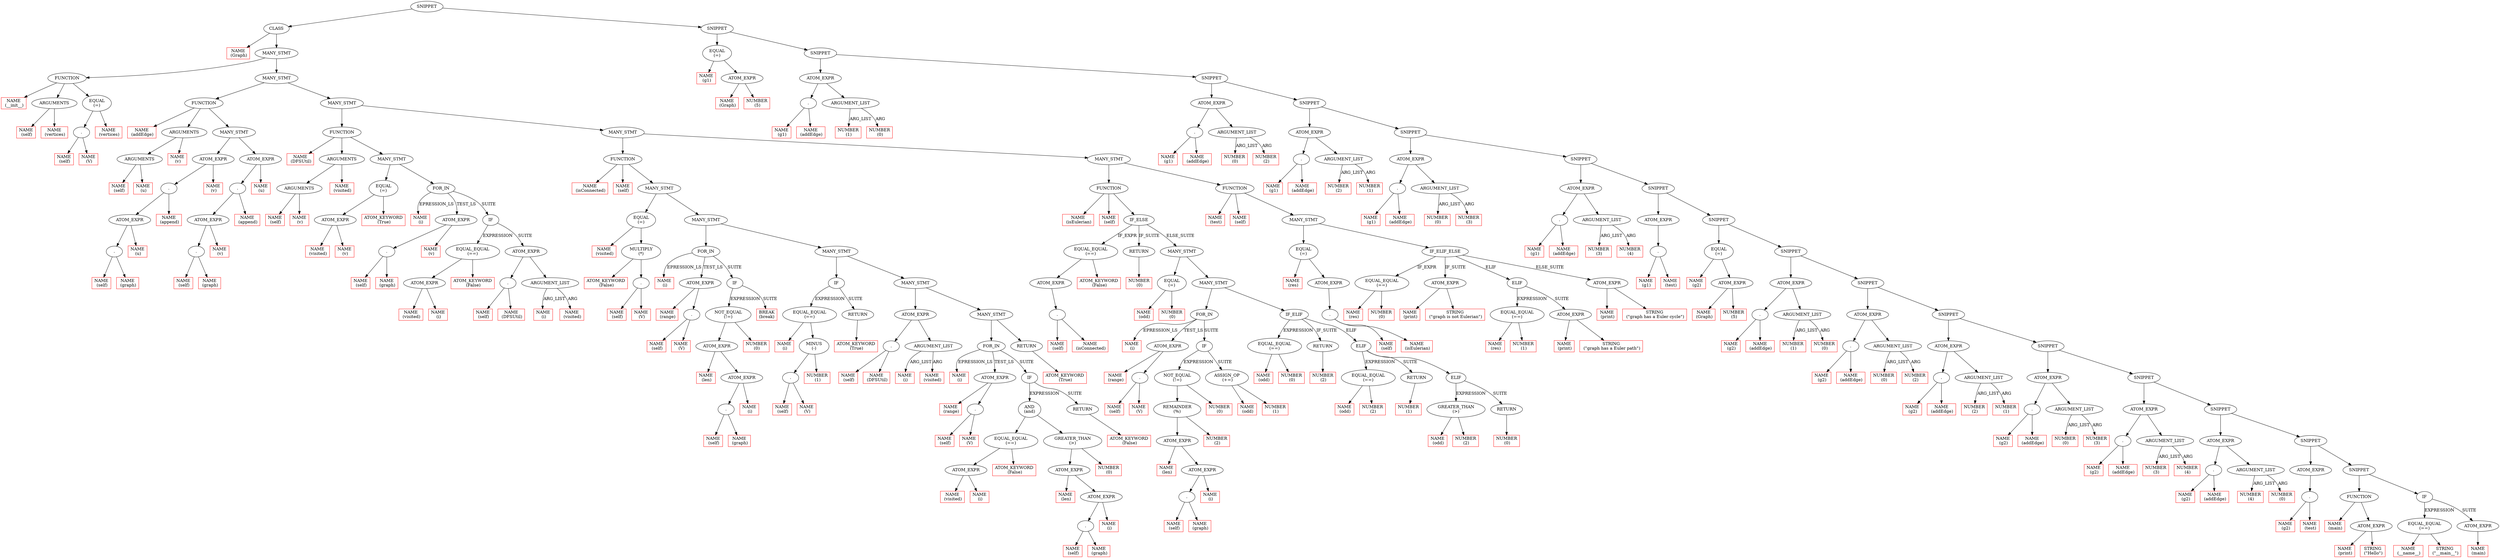 digraph ASTVisual {
 ordering = out ;
10 [ label="NAME
 (self)", color = "red", shape="box"]
20 [ label="NAME
 (vertices)", color = "red", shape="box"]
30 [ label="ARGUMENTS"]
40 [ label="NAME
 (self)", color = "red", shape="box"]
50 [ label="."]
60 [ label="NAME
 (V)", color = "red", shape="box"]
70 [ label="NAME
 (vertices)", color = "red", shape="box"]
80 [ label="EQUAL
(=)"]
90 [ label="FUNCTION"]
100 [ label="NAME
 (__init__)", color = "red", shape="box"]
110 [ label="NAME
 (self)", color = "red", shape="box"]
120 [ label="NAME
 (u)", color = "red", shape="box"]
130 [ label="ARGUMENTS"]
140 [ label="NAME
 (v)", color = "red", shape="box"]
150 [ label="ARGUMENTS"]
160 [ label="NAME
 (self)", color = "red", shape="box"]
170 [ label="."]
180 [ label="NAME
 (graph)", color = "red", shape="box"]
190 [ label="NAME
 (u)", color = "red", shape="box"]
200 [ label="ATOM_EXPR"]
210 [ label="."]
220 [ label="NAME
 (append)", color = "red", shape="box"]
230 [ label="NAME
 (v)", color = "red", shape="box"]
240 [ label="ATOM_EXPR"]
250 [ label="NAME
 (self)", color = "red", shape="box"]
260 [ label="."]
270 [ label="NAME
 (graph)", color = "red", shape="box"]
280 [ label="NAME
 (v)", color = "red", shape="box"]
290 [ label="ATOM_EXPR"]
300 [ label="."]
310 [ label="NAME
 (append)", color = "red", shape="box"]
320 [ label="NAME
 (u)", color = "red", shape="box"]
330 [ label="ATOM_EXPR"]
340 [ label="MANY_STMT"]
350 [ label="FUNCTION"]
360 [ label="NAME
 (addEdge)", color = "red", shape="box"]
370 [ label="NAME
 (self)", color = "red", shape="box"]
380 [ label="NAME
 (v)", color = "red", shape="box"]
390 [ label="ARGUMENTS"]
400 [ label="NAME
 (visited)", color = "red", shape="box"]
410 [ label="ARGUMENTS"]
420 [ label="NAME
 (visited)", color = "red", shape="box"]
430 [ label="NAME
 (v)", color = "red", shape="box"]
440 [ label="ATOM_EXPR"]
450 [ label="ATOM_KEYWORD
 (True)", color = "red", shape="box"]
460 [ label="EQUAL
(=)"]
470 [ label="NAME
 (i)", color = "red", shape="box"]
480 [ label="NAME
 (self)", color = "red", shape="box"]
490 [ label="."]
500 [ label="NAME
 (graph)", color = "red", shape="box"]
510 [ label="NAME
 (v)", color = "red", shape="box"]
520 [ label="ATOM_EXPR"]
530 [ label="NAME
 (visited)", color = "red", shape="box"]
540 [ label="NAME
 (i)", color = "red", shape="box"]
550 [ label="ATOM_EXPR"]
560 [ label="EQUAL_EQUAL
(==)"]
570 [ label="ATOM_KEYWORD
 (False)", color = "red", shape="box"]
580 [ label="NAME
 (self)", color = "red", shape="box"]
590 [ label="."]
600 [ label="NAME
 (DFSUtil)", color = "red", shape="box"]
610 [ label="NAME
 (i)", color = "red", shape="box"]
620 [ label="NAME
 (visited)", color = "red", shape="box"]
630 [ label="ARGUMENT_LIST"]
640 [ label="ATOM_EXPR"]
650 [ label="IF"]
660 [ label="FOR_IN"]
670 [ label="MANY_STMT"]
680 [ label="FUNCTION"]
690 [ label="NAME
 (DFSUtil)", color = "red", shape="box"]
700 [ label="NAME
 (self)", color = "red", shape="box"]
710 [ label="NAME
 (visited)", color = "red", shape="box"]
720 [ label="ATOM_KEYWORD
 (False)", color = "red", shape="box"]
730 [ label="MULTIPLY
(*)"]
740 [ label="NAME
 (self)", color = "red", shape="box"]
750 [ label="."]
760 [ label="NAME
 (V)", color = "red", shape="box"]
770 [ label="EQUAL
(=)"]
780 [ label="NAME
 (i)", color = "red", shape="box"]
790 [ label="NAME
 (range)", color = "red", shape="box"]
800 [ label="NAME
 (self)", color = "red", shape="box"]
810 [ label="."]
820 [ label="NAME
 (V)", color = "red", shape="box"]
830 [ label="ATOM_EXPR"]
840 [ label="NAME
 (len)", color = "red", shape="box"]
850 [ label="NAME
 (self)", color = "red", shape="box"]
860 [ label="."]
870 [ label="NAME
 (graph)", color = "red", shape="box"]
880 [ label="NAME
 (i)", color = "red", shape="box"]
890 [ label="ATOM_EXPR"]
900 [ label="ATOM_EXPR"]
910 [ label="NOT_EQUAL
(!=)"]
920 [ label="NUMBER
 (0)", color = "red", shape="box"]
930 [ label="BREAK
(break)", color = "red", shape="box"]
940 [ label="IF"]
950 [ label="FOR_IN"]
960 [ label="NAME
 (i)", color = "red", shape="box"]
970 [ label="EQUAL_EQUAL
(==)"]
980 [ label="NAME
 (self)", color = "red", shape="box"]
990 [ label="."]
1000 [ label="NAME
 (V)", color = "red", shape="box"]
1010 [ label="NUMBER
 (1)", color = "red", shape="box"]
1020 [ label="MINUS
(-)"]
1030 [ label="ATOM_KEYWORD
 (True)", color = "red", shape="box"]
1040 [ label="RETURN"]
1050 [ label="IF"]
1060 [ label="NAME
 (self)", color = "red", shape="box"]
1070 [ label="."]
1080 [ label="NAME
 (DFSUtil)", color = "red", shape="box"]
1090 [ label="NAME
 (i)", color = "red", shape="box"]
1100 [ label="NAME
 (visited)", color = "red", shape="box"]
1110 [ label="ARGUMENT_LIST"]
1120 [ label="ATOM_EXPR"]
1130 [ label="NAME
 (i)", color = "red", shape="box"]
1140 [ label="NAME
 (range)", color = "red", shape="box"]
1150 [ label="NAME
 (self)", color = "red", shape="box"]
1160 [ label="."]
1170 [ label="NAME
 (V)", color = "red", shape="box"]
1180 [ label="ATOM_EXPR"]
1190 [ label="NAME
 (visited)", color = "red", shape="box"]
1200 [ label="NAME
 (i)", color = "red", shape="box"]
1210 [ label="ATOM_EXPR"]
1220 [ label="EQUAL_EQUAL
(==)"]
1230 [ label="ATOM_KEYWORD
 (False)", color = "red", shape="box"]
1240 [ label="NAME
 (len)", color = "red", shape="box"]
1250 [ label="NAME
 (self)", color = "red", shape="box"]
1260 [ label="."]
1270 [ label="NAME
 (graph)", color = "red", shape="box"]
1280 [ label="NAME
 (i)", color = "red", shape="box"]
1290 [ label="ATOM_EXPR"]
1300 [ label="ATOM_EXPR"]
1310 [ label="GREATER_THAN
(>)"]
1320 [ label="NUMBER
 (0)", color = "red", shape="box"]
1330 [ label="AND
(and)"]
1340 [ label="ATOM_KEYWORD
 (False)", color = "red", shape="box"]
1350 [ label="RETURN"]
1360 [ label="IF"]
1370 [ label="FOR_IN"]
1380 [ label="ATOM_KEYWORD
 (True)", color = "red", shape="box"]
1390 [ label="RETURN"]
1400 [ label="MANY_STMT"]
1410 [ label="MANY_STMT"]
1420 [ label="MANY_STMT"]
1430 [ label="MANY_STMT"]
1440 [ label="MANY_STMT"]
1450 [ label="FUNCTION"]
1460 [ label="NAME
 (isConnected)", color = "red", shape="box"]
1470 [ label="NAME
 (self)", color = "red", shape="box"]
1480 [ label="NAME
 (self)", color = "red", shape="box"]
1490 [ label="."]
1500 [ label="NAME
 (isConnected)", color = "red", shape="box"]
1520 [ label="ATOM_EXPR"]
1530 [ label="EQUAL_EQUAL
(==)"]
1540 [ label="ATOM_KEYWORD
 (False)", color = "red", shape="box"]
1550 [ label="NUMBER
 (0)", color = "red", shape="box"]
1560 [ label="RETURN"]
1570 [ label="NAME
 (odd)", color = "red", shape="box"]
1580 [ label="NUMBER
 (0)", color = "red", shape="box"]
1590 [ label="EQUAL
(=)"]
1600 [ label="NAME
 (i)", color = "red", shape="box"]
1610 [ label="NAME
 (range)", color = "red", shape="box"]
1620 [ label="NAME
 (self)", color = "red", shape="box"]
1630 [ label="."]
1640 [ label="NAME
 (V)", color = "red", shape="box"]
1650 [ label="ATOM_EXPR"]
1660 [ label="NAME
 (len)", color = "red", shape="box"]
1670 [ label="NAME
 (self)", color = "red", shape="box"]
1680 [ label="."]
1690 [ label="NAME
 (graph)", color = "red", shape="box"]
1700 [ label="NAME
 (i)", color = "red", shape="box"]
1710 [ label="ATOM_EXPR"]
1720 [ label="ATOM_EXPR"]
1730 [ label="REMAINDER
(%)"]
1740 [ label="NUMBER
 (2)", color = "red", shape="box"]
1750 [ label="NOT_EQUAL
(!=)"]
1760 [ label="NUMBER
 (0)", color = "red", shape="box"]
1770 [ label="NAME
 (odd)", color = "red", shape="box"]
1780 [ label="ASSIGN_OP
 (+=)"]
1790 [ label="NUMBER
 (1)", color = "red", shape="box"]
1800 [ label="IF"]
1810 [ label="FOR_IN"]
1820 [ label="NAME
 (odd)", color = "red", shape="box"]
1830 [ label="EQUAL_EQUAL
(==)"]
1840 [ label="NUMBER
 (0)", color = "red", shape="box"]
1850 [ label="NUMBER
 (2)", color = "red", shape="box"]
1860 [ label="RETURN"]
1870 [ label="NAME
 (odd)", color = "red", shape="box"]
1880 [ label="EQUAL_EQUAL
(==)"]
1890 [ label="NUMBER
 (2)", color = "red", shape="box"]
1900 [ label="NUMBER
 (1)", color = "red", shape="box"]
1910 [ label="RETURN"]
1920 [ label="NAME
 (odd)", color = "red", shape="box"]
1930 [ label="GREATER_THAN
(>)"]
1940 [ label="NUMBER
 (2)", color = "red", shape="box"]
1950 [ label="NUMBER
 (0)", color = "red", shape="box"]
1960 [ label="RETURN"]
1970 [ label="ELIF"]
1980 [ label="ELIF"]
1990 [ label="IF_ELIF"]
2000 [ label="MANY_STMT"]
2010 [ label="MANY_STMT"]
2020 [ label="IF_ELSE"]
2030 [ label="FUNCTION"]
2040 [ label="NAME
 (isEulerian)", color = "red", shape="box"]
2050 [ label="NAME
 (self)", color = "red", shape="box"]
2060 [ label="NAME
 (res)", color = "red", shape="box"]
2070 [ label="NAME
 (self)", color = "red", shape="box"]
2080 [ label="."]
2090 [ label="NAME
 (isEulerian)", color = "red", shape="box"]
2110 [ label="ATOM_EXPR"]
2120 [ label="EQUAL
(=)"]
2130 [ label="NAME
 (res)", color = "red", shape="box"]
2140 [ label="EQUAL_EQUAL
(==)"]
2150 [ label="NUMBER
 (0)", color = "red", shape="box"]
2160 [ label="NAME
 (print)", color = "red", shape="box"]
2170 [ label="STRING
 (\"graph is not Eulerian\")", color = "red", shape="box"]
2180 [ label="ATOM_EXPR"]
2190 [ label="NAME
 (res)", color = "red", shape="box"]
2200 [ label="EQUAL_EQUAL
(==)"]
2210 [ label="NUMBER
 (1)", color = "red", shape="box"]
2220 [ label="NAME
 (print)", color = "red", shape="box"]
2230 [ label="STRING
 (\"graph has a Euler path\")", color = "red", shape="box"]
2240 [ label="ATOM_EXPR"]
2250 [ label="ELIF"]
2260 [ label="NAME
 (print)", color = "red", shape="box"]
2270 [ label="STRING
 (\"graph has a Euler cycle\")", color = "red", shape="box"]
2280 [ label="ATOM_EXPR"]
2290 [ label="IF_ELIF_ELSE"]
2300 [ label="MANY_STMT"]
2310 [ label="FUNCTION"]
2320 [ label="NAME
 (test)", color = "red", shape="box"]
2330 [ label="MANY_STMT"]
2340 [ label="MANY_STMT"]
2350 [ label="MANY_STMT"]
2360 [ label="MANY_STMT"]
2370 [ label="MANY_STMT"]
2380 [ label="CLASS"]
2390 [ label="NAME
 (Graph)", color = "red", shape="box"]
2400 [ label="NAME
 (g1)", color = "red", shape="box"]
2410 [ label="NAME
 (Graph)", color = "red", shape="box"]
2420 [ label="NUMBER
 (5)", color = "red", shape="box"]
2430 [ label="ATOM_EXPR"]
2440 [ label="EQUAL
(=)"]
2450 [ label="NAME
 (g1)", color = "red", shape="box"]
2460 [ label="."]
2470 [ label="NAME
 (addEdge)", color = "red", shape="box"]
2480 [ label="NUMBER
 (1)", color = "red", shape="box"]
2490 [ label="NUMBER
 (0)", color = "red", shape="box"]
2500 [ label="ARGUMENT_LIST"]
2510 [ label="ATOM_EXPR"]
2520 [ label="NAME
 (g1)", color = "red", shape="box"]
2530 [ label="."]
2540 [ label="NAME
 (addEdge)", color = "red", shape="box"]
2550 [ label="NUMBER
 (0)", color = "red", shape="box"]
2560 [ label="NUMBER
 (2)", color = "red", shape="box"]
2570 [ label="ARGUMENT_LIST"]
2580 [ label="ATOM_EXPR"]
2590 [ label="NAME
 (g1)", color = "red", shape="box"]
2600 [ label="."]
2610 [ label="NAME
 (addEdge)", color = "red", shape="box"]
2620 [ label="NUMBER
 (2)", color = "red", shape="box"]
2630 [ label="NUMBER
 (1)", color = "red", shape="box"]
2640 [ label="ARGUMENT_LIST"]
2650 [ label="ATOM_EXPR"]
2660 [ label="NAME
 (g1)", color = "red", shape="box"]
2670 [ label="."]
2680 [ label="NAME
 (addEdge)", color = "red", shape="box"]
2690 [ label="NUMBER
 (0)", color = "red", shape="box"]
2700 [ label="NUMBER
 (3)", color = "red", shape="box"]
2710 [ label="ARGUMENT_LIST"]
2720 [ label="ATOM_EXPR"]
2730 [ label="NAME
 (g1)", color = "red", shape="box"]
2740 [ label="."]
2750 [ label="NAME
 (addEdge)", color = "red", shape="box"]
2760 [ label="NUMBER
 (3)", color = "red", shape="box"]
2770 [ label="NUMBER
 (4)", color = "red", shape="box"]
2780 [ label="ARGUMENT_LIST"]
2790 [ label="ATOM_EXPR"]
2800 [ label="NAME
 (g1)", color = "red", shape="box"]
2810 [ label="."]
2820 [ label="NAME
 (test)", color = "red", shape="box"]
2840 [ label="ATOM_EXPR"]
2850 [ label="NAME
 (g2)", color = "red", shape="box"]
2860 [ label="NAME
 (Graph)", color = "red", shape="box"]
2870 [ label="NUMBER
 (5)", color = "red", shape="box"]
2880 [ label="ATOM_EXPR"]
2890 [ label="EQUAL
(=)"]
2900 [ label="NAME
 (g2)", color = "red", shape="box"]
2910 [ label="."]
2920 [ label="NAME
 (addEdge)", color = "red", shape="box"]
2930 [ label="NUMBER
 (1)", color = "red", shape="box"]
2940 [ label="NUMBER
 (0)", color = "red", shape="box"]
2950 [ label="ARGUMENT_LIST"]
2960 [ label="ATOM_EXPR"]
2970 [ label="NAME
 (g2)", color = "red", shape="box"]
2980 [ label="."]
2990 [ label="NAME
 (addEdge)", color = "red", shape="box"]
3000 [ label="NUMBER
 (0)", color = "red", shape="box"]
3010 [ label="NUMBER
 (2)", color = "red", shape="box"]
3020 [ label="ARGUMENT_LIST"]
3030 [ label="ATOM_EXPR"]
3040 [ label="NAME
 (g2)", color = "red", shape="box"]
3050 [ label="."]
3060 [ label="NAME
 (addEdge)", color = "red", shape="box"]
3070 [ label="NUMBER
 (2)", color = "red", shape="box"]
3080 [ label="NUMBER
 (1)", color = "red", shape="box"]
3090 [ label="ARGUMENT_LIST"]
3100 [ label="ATOM_EXPR"]
3110 [ label="NAME
 (g2)", color = "red", shape="box"]
3120 [ label="."]
3130 [ label="NAME
 (addEdge)", color = "red", shape="box"]
3140 [ label="NUMBER
 (0)", color = "red", shape="box"]
3150 [ label="NUMBER
 (3)", color = "red", shape="box"]
3160 [ label="ARGUMENT_LIST"]
3170 [ label="ATOM_EXPR"]
3180 [ label="NAME
 (g2)", color = "red", shape="box"]
3190 [ label="."]
3200 [ label="NAME
 (addEdge)", color = "red", shape="box"]
3210 [ label="NUMBER
 (3)", color = "red", shape="box"]
3220 [ label="NUMBER
 (4)", color = "red", shape="box"]
3230 [ label="ARGUMENT_LIST"]
3240 [ label="ATOM_EXPR"]
3250 [ label="NAME
 (g2)", color = "red", shape="box"]
3260 [ label="."]
3270 [ label="NAME
 (addEdge)", color = "red", shape="box"]
3280 [ label="NUMBER
 (4)", color = "red", shape="box"]
3290 [ label="NUMBER
 (0)", color = "red", shape="box"]
3300 [ label="ARGUMENT_LIST"]
3310 [ label="ATOM_EXPR"]
3320 [ label="NAME
 (g2)", color = "red", shape="box"]
3330 [ label="."]
3340 [ label="NAME
 (test)", color = "red", shape="box"]
3360 [ label="ATOM_EXPR"]
3370 [ label="NAME
 (print)", color = "red", shape="box"]
3380 [ label="STRING
 (\"Hello\")", color = "red", shape="box"]
3390 [ label="ATOM_EXPR"]
3400 [ label="FUNCTION"]
3410 [ label="NAME
 (main)", color = "red", shape="box"]
3420 [ label="NAME
 (__name__)", color = "red", shape="box"]
3430 [ label="EQUAL_EQUAL
(==)"]
3440 [ label="STRING
 (\"__main__\")", color = "red", shape="box"]
3450 [ label="NAME
 (main)", color = "red", shape="box"]
3470 [ label="ATOM_EXPR"]
3480 [ label="IF"]
3490 [ label="SNIPPET"]
3500 [ label="SNIPPET"]
3510 [ label="SNIPPET"]
3520 [ label="SNIPPET"]
3530 [ label="SNIPPET"]
3540 [ label="SNIPPET"]
3550 [ label="SNIPPET"]
3560 [ label="SNIPPET"]
3570 [ label="SNIPPET"]
3580 [ label="SNIPPET"]
3590 [ label="SNIPPET"]
3600 [ label="SNIPPET"]
3610 [ label="SNIPPET"]
3620 [ label="SNIPPET"]
3630 [ label="SNIPPET"]
3640 [ label="SNIPPET"]
3650 [ label="SNIPPET"]
30 -> 10[ label=""]
30 -> 20[ label=""]
50 -> 40[ label=""]
50 -> 60[ label=""]
80 -> 50[ label=""]
80 -> 70[ label=""]
90 -> 100[ label=""]
90 -> 30[ label=""]
90 -> 80[ label=""]
130 -> 110[ label=""]
130 -> 120[ label=""]
150 -> 130[ label=""]
150 -> 140[ label=""]
170 -> 160[ label=""]
170 -> 180[ label=""]
200 -> 170[ label=""]
200 -> 190[ label=""]
210 -> 200[ label=""]
210 -> 220[ label=""]
240 -> 210[ label=""]
240 -> 230[ label=""]
260 -> 250[ label=""]
260 -> 270[ label=""]
290 -> 260[ label=""]
290 -> 280[ label=""]
300 -> 290[ label=""]
300 -> 310[ label=""]
330 -> 300[ label=""]
330 -> 320[ label=""]
340 -> 240[ label=""]
340 -> 330[ label=""]
350 -> 360[ label=""]
350 -> 150[ label=""]
350 -> 340[ label=""]
390 -> 370[ label=""]
390 -> 380[ label=""]
410 -> 390[ label=""]
410 -> 400[ label=""]
440 -> 420[ label=""]
440 -> 430[ label=""]
460 -> 440[ label=""]
460 -> 450[ label=""]
490 -> 480[ label=""]
490 -> 500[ label=""]
520 -> 490[ label=""]
520 -> 510[ label=""]
550 -> 530[ label=""]
550 -> 540[ label=""]
560 -> 550[ label=""]
560 -> 570[ label=""]
590 -> 580[ label=""]
590 -> 600[ label=""]
630 -> 610[ label="ARG_LIST"]
630 -> 620[ label="ARG"]
640 -> 590[ label=""]
640 -> 630[ label=""]
650 -> 560[ label="EXPRESSION"]
650 -> 640[ label="SUITE"]
660 -> 470[ label="EPRESSION_LS"]
660 -> 520[ label="TEST_LS"]
660 -> 650[ label="SUITE"]
670 -> 460[ label=""]
670 -> 660[ label=""]
680 -> 690[ label=""]
680 -> 410[ label=""]
680 -> 670[ label=""]
750 -> 740[ label=""]
750 -> 760[ label=""]
730 -> 720[ label=""]
730 -> 750[ label=""]
770 -> 710[ label=""]
770 -> 730[ label=""]
810 -> 800[ label=""]
810 -> 820[ label=""]
830 -> 790[ label=""]
830 -> 810[ label=""]
860 -> 850[ label=""]
860 -> 870[ label=""]
890 -> 860[ label=""]
890 -> 880[ label=""]
900 -> 840[ label=""]
900 -> 890[ label=""]
910 -> 900[ label=""]
910 -> 920[ label=""]
940 -> 910[ label="EXPRESSION"]
940 -> 930[ label="SUITE"]
950 -> 780[ label="EPRESSION_LS"]
950 -> 830[ label="TEST_LS"]
950 -> 940[ label="SUITE"]
990 -> 980[ label=""]
990 -> 1000[ label=""]
1020 -> 990[ label=""]
1020 -> 1010[ label=""]
970 -> 960[ label=""]
970 -> 1020[ label=""]
1040 -> 1030[ label=""]
1050 -> 970[ label="EXPRESSION"]
1050 -> 1040[ label="SUITE"]
1070 -> 1060[ label=""]
1070 -> 1080[ label=""]
1110 -> 1090[ label="ARG_LIST"]
1110 -> 1100[ label="ARG"]
1120 -> 1070[ label=""]
1120 -> 1110[ label=""]
1160 -> 1150[ label=""]
1160 -> 1170[ label=""]
1180 -> 1140[ label=""]
1180 -> 1160[ label=""]
1210 -> 1190[ label=""]
1210 -> 1200[ label=""]
1220 -> 1210[ label=""]
1220 -> 1230[ label=""]
1260 -> 1250[ label=""]
1260 -> 1270[ label=""]
1290 -> 1260[ label=""]
1290 -> 1280[ label=""]
1300 -> 1240[ label=""]
1300 -> 1290[ label=""]
1310 -> 1300[ label=""]
1310 -> 1320[ label=""]
1330 -> 1220[ label=""]
1330 -> 1310[ label=""]
1350 -> 1340[ label=""]
1360 -> 1330[ label="EXPRESSION"]
1360 -> 1350[ label="SUITE"]
1370 -> 1130[ label="EPRESSION_LS"]
1370 -> 1180[ label="TEST_LS"]
1370 -> 1360[ label="SUITE"]
1390 -> 1380[ label=""]
1400 -> 1370[ label=""]
1400 -> 1390[ label=""]
1410 -> 1120[ label=""]
1410 -> 1400[ label=""]
1420 -> 1050[ label=""]
1420 -> 1410[ label=""]
1430 -> 950[ label=""]
1430 -> 1420[ label=""]
1440 -> 770[ label=""]
1440 -> 1430[ label=""]
1450 -> 1460[ label=""]
1450 -> 700[ label=""]
1450 -> 1440[ label=""]
1490 -> 1480[ label=""]
1490 -> 1500[ label=""]
1520 -> 1490[ label=""]
1530 -> 1520[ label=""]
1530 -> 1540[ label=""]
1560 -> 1550[ label=""]
1590 -> 1570[ label=""]
1590 -> 1580[ label=""]
1630 -> 1620[ label=""]
1630 -> 1640[ label=""]
1650 -> 1610[ label=""]
1650 -> 1630[ label=""]
1680 -> 1670[ label=""]
1680 -> 1690[ label=""]
1710 -> 1680[ label=""]
1710 -> 1700[ label=""]
1720 -> 1660[ label=""]
1720 -> 1710[ label=""]
1730 -> 1720[ label=""]
1730 -> 1740[ label=""]
1750 -> 1730[ label=""]
1750 -> 1760[ label=""]
1780 -> 1770[ label=""]
1780 -> 1790[ label=""]
1800 -> 1750[ label="EXPRESSION"]
1800 -> 1780[ label="SUITE"]
1810 -> 1600[ label="EPRESSION_LS"]
1810 -> 1650[ label="TEST_LS"]
1810 -> 1800[ label="SUITE"]
1830 -> 1820[ label=""]
1830 -> 1840[ label=""]
1860 -> 1850[ label=""]
1880 -> 1870[ label=""]
1880 -> 1890[ label=""]
1910 -> 1900[ label=""]
1930 -> 1920[ label=""]
1930 -> 1940[ label=""]
1960 -> 1950[ label=""]
1970 -> 1930[ label="EXPRESSION"]
1970 -> 1960[ label="SUITE"]
1980 -> 1880[ label="EXPRESSION"]
1980 -> 1910[ label="SUITE"]
1980 -> 1970[ label=""]
1990 -> 1830[ label="EXPRESSION"]
1990 -> 1860[ label="IF_SUITE"]
1990 -> 1980[ label="ELIF"]
2000 -> 1810[ label=""]
2000 -> 1990[ label=""]
2010 -> 1590[ label=""]
2010 -> 2000[ label=""]
2020 -> 1530[ label="IF_EXPR"]
2020 -> 1560[ label="IF_SUITE"]
2020 -> 2010[ label="ELSE_SUITE"]
2030 -> 2040[ label=""]
2030 -> 1470[ label=""]
2030 -> 2020[ label=""]
2080 -> 2070[ label=""]
2080 -> 2090[ label=""]
2110 -> 2080[ label=""]
2120 -> 2060[ label=""]
2120 -> 2110[ label=""]
2140 -> 2130[ label=""]
2140 -> 2150[ label=""]
2180 -> 2160[ label=""]
2180 -> 2170[ label=""]
2200 -> 2190[ label=""]
2200 -> 2210[ label=""]
2240 -> 2220[ label=""]
2240 -> 2230[ label=""]
2250 -> 2200[ label="EXPRESSION"]
2250 -> 2240[ label="SUITE"]
2280 -> 2260[ label=""]
2280 -> 2270[ label=""]
2290 -> 2140[ label="IF_EXPR"]
2290 -> 2180[ label="IF_SUITE"]
2290 -> 2250[ label="ELIF"]
2290 -> 2280[ label="ELSE_SUITE"]
2300 -> 2120[ label=""]
2300 -> 2290[ label=""]
2310 -> 2320[ label=""]
2310 -> 2050[ label=""]
2310 -> 2300[ label=""]
2330 -> 2030[ label=""]
2330 -> 2310[ label=""]
2340 -> 1450[ label=""]
2340 -> 2330[ label=""]
2350 -> 680[ label=""]
2350 -> 2340[ label=""]
2360 -> 350[ label=""]
2360 -> 2350[ label=""]
2370 -> 90[ label=""]
2370 -> 2360[ label=""]
2380 -> 2390[ label=""]
2380 -> 2370[ label=""]
2430 -> 2410[ label=""]
2430 -> 2420[ label=""]
2440 -> 2400[ label=""]
2440 -> 2430[ label=""]
2460 -> 2450[ label=""]
2460 -> 2470[ label=""]
2500 -> 2480[ label="ARG_LIST"]
2500 -> 2490[ label="ARG"]
2510 -> 2460[ label=""]
2510 -> 2500[ label=""]
2530 -> 2520[ label=""]
2530 -> 2540[ label=""]
2570 -> 2550[ label="ARG_LIST"]
2570 -> 2560[ label="ARG"]
2580 -> 2530[ label=""]
2580 -> 2570[ label=""]
2600 -> 2590[ label=""]
2600 -> 2610[ label=""]
2640 -> 2620[ label="ARG_LIST"]
2640 -> 2630[ label="ARG"]
2650 -> 2600[ label=""]
2650 -> 2640[ label=""]
2670 -> 2660[ label=""]
2670 -> 2680[ label=""]
2710 -> 2690[ label="ARG_LIST"]
2710 -> 2700[ label="ARG"]
2720 -> 2670[ label=""]
2720 -> 2710[ label=""]
2740 -> 2730[ label=""]
2740 -> 2750[ label=""]
2780 -> 2760[ label="ARG_LIST"]
2780 -> 2770[ label="ARG"]
2790 -> 2740[ label=""]
2790 -> 2780[ label=""]
2810 -> 2800[ label=""]
2810 -> 2820[ label=""]
2840 -> 2810[ label=""]
2880 -> 2860[ label=""]
2880 -> 2870[ label=""]
2890 -> 2850[ label=""]
2890 -> 2880[ label=""]
2910 -> 2900[ label=""]
2910 -> 2920[ label=""]
2950 -> 2930[ label="ARG_LIST"]
2950 -> 2940[ label="ARG"]
2960 -> 2910[ label=""]
2960 -> 2950[ label=""]
2980 -> 2970[ label=""]
2980 -> 2990[ label=""]
3020 -> 3000[ label="ARG_LIST"]
3020 -> 3010[ label="ARG"]
3030 -> 2980[ label=""]
3030 -> 3020[ label=""]
3050 -> 3040[ label=""]
3050 -> 3060[ label=""]
3090 -> 3070[ label="ARG_LIST"]
3090 -> 3080[ label="ARG"]
3100 -> 3050[ label=""]
3100 -> 3090[ label=""]
3120 -> 3110[ label=""]
3120 -> 3130[ label=""]
3160 -> 3140[ label="ARG_LIST"]
3160 -> 3150[ label="ARG"]
3170 -> 3120[ label=""]
3170 -> 3160[ label=""]
3190 -> 3180[ label=""]
3190 -> 3200[ label=""]
3230 -> 3210[ label="ARG_LIST"]
3230 -> 3220[ label="ARG"]
3240 -> 3190[ label=""]
3240 -> 3230[ label=""]
3260 -> 3250[ label=""]
3260 -> 3270[ label=""]
3300 -> 3280[ label="ARG_LIST"]
3300 -> 3290[ label="ARG"]
3310 -> 3260[ label=""]
3310 -> 3300[ label=""]
3330 -> 3320[ label=""]
3330 -> 3340[ label=""]
3360 -> 3330[ label=""]
3390 -> 3370[ label=""]
3390 -> 3380[ label=""]
3400 -> 3410[ label=""]
3400 -> 3390[ label=""]
3430 -> 3420[ label=""]
3430 -> 3440[ label=""]
3470 -> 3450[ label=""]
3480 -> 3430[ label="EXPRESSION"]
3480 -> 3470[ label="SUITE"]
3490 -> 3400[ label=""]
3490 -> 3480[ label=""]
3500 -> 3360[ label=""]
3500 -> 3490[ label=""]
3510 -> 3310[ label=""]
3510 -> 3500[ label=""]
3520 -> 3240[ label=""]
3520 -> 3510[ label=""]
3530 -> 3170[ label=""]
3530 -> 3520[ label=""]
3540 -> 3100[ label=""]
3540 -> 3530[ label=""]
3550 -> 3030[ label=""]
3550 -> 3540[ label=""]
3560 -> 2960[ label=""]
3560 -> 3550[ label=""]
3570 -> 2890[ label=""]
3570 -> 3560[ label=""]
3580 -> 2840[ label=""]
3580 -> 3570[ label=""]
3590 -> 2790[ label=""]
3590 -> 3580[ label=""]
3600 -> 2720[ label=""]
3600 -> 3590[ label=""]
3610 -> 2650[ label=""]
3610 -> 3600[ label=""]
3620 -> 2580[ label=""]
3620 -> 3610[ label=""]
3630 -> 2510[ label=""]
3630 -> 3620[ label=""]
3640 -> 2440[ label=""]
3640 -> 3630[ label=""]
3650 -> 2380[ label=""]
3650 -> 3640[ label=""]
  }
